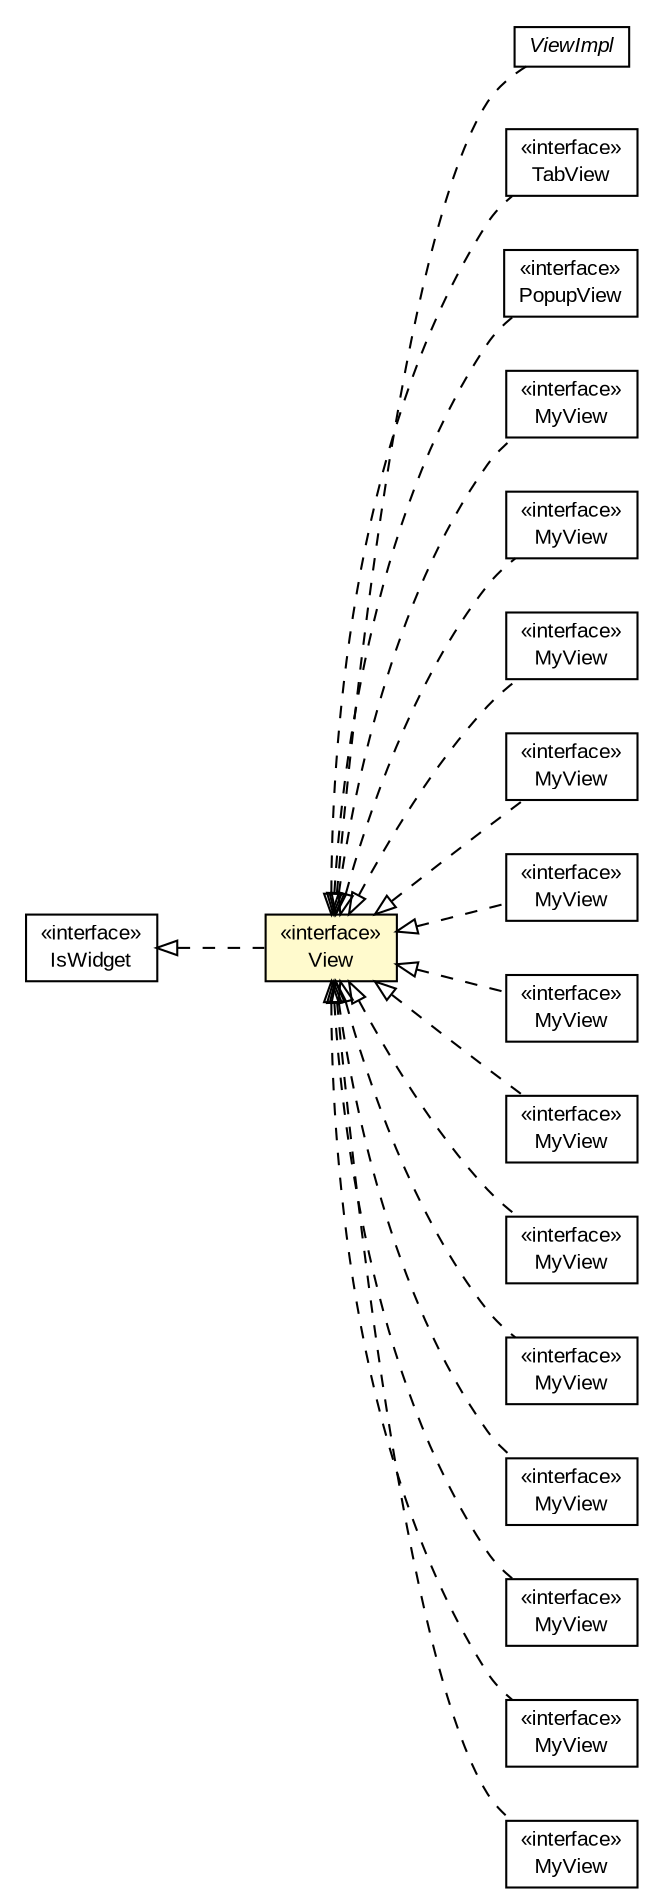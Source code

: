 #!/usr/local/bin/dot
#
# Class diagram 
# Generated by UMLGraph version R5_6-24-gf6e263 (http://www.umlgraph.org/)
#

digraph G {
	edge [fontname="arial",fontsize=10,labelfontname="arial",labelfontsize=10];
	node [fontname="arial",fontsize=10,shape=plaintext];
	nodesep=0.25;
	ranksep=0.5;
	rankdir=LR;
	// com.gwtplatform.mvp.client.ViewImpl
	c537030 [label=<<table title="com.gwtplatform.mvp.client.ViewImpl" border="0" cellborder="1" cellspacing="0" cellpadding="2" port="p" href="./ViewImpl.html">
		<tr><td><table border="0" cellspacing="0" cellpadding="1">
<tr><td align="center" balign="center"><font face="arial italic"> ViewImpl </font></td></tr>
		</table></td></tr>
		</table>>, URL="./ViewImpl.html", fontname="arial", fontcolor="black", fontsize=10.0];
	// com.gwtplatform.mvp.client.View
	c537031 [label=<<table title="com.gwtplatform.mvp.client.View" border="0" cellborder="1" cellspacing="0" cellpadding="2" port="p" bgcolor="lemonChiffon" href="./View.html">
		<tr><td><table border="0" cellspacing="0" cellpadding="1">
<tr><td align="center" balign="center"> &#171;interface&#187; </td></tr>
<tr><td align="center" balign="center"> View </td></tr>
		</table></td></tr>
		</table>>, URL="./View.html", fontname="arial", fontcolor="black", fontsize=10.0];
	// com.gwtplatform.mvp.client.TabView
	c537033 [label=<<table title="com.gwtplatform.mvp.client.TabView" border="0" cellborder="1" cellspacing="0" cellpadding="2" port="p" href="./TabView.html">
		<tr><td><table border="0" cellspacing="0" cellpadding="1">
<tr><td align="center" balign="center"> &#171;interface&#187; </td></tr>
<tr><td align="center" balign="center"> TabView </td></tr>
		</table></td></tr>
		</table>>, URL="./TabView.html", fontname="arial", fontcolor="black", fontsize=10.0];
	// com.gwtplatform.mvp.client.PopupView
	c537050 [label=<<table title="com.gwtplatform.mvp.client.PopupView" border="0" cellborder="1" cellspacing="0" cellpadding="2" port="p" href="./PopupView.html">
		<tr><td><table border="0" cellspacing="0" cellpadding="1">
<tr><td align="center" balign="center"> &#171;interface&#187; </td></tr>
<tr><td align="center" balign="center"> PopupView </td></tr>
		</table></td></tr>
		</table>>, URL="./PopupView.html", fontname="arial", fontcolor="black", fontsize=10.0];
	// com.gwtplatform.carstore.client.application.ApplicationPresenter.MyView
	c537327 [label=<<table title="com.gwtplatform.carstore.client.application.ApplicationPresenter.MyView" border="0" cellborder="1" cellspacing="0" cellpadding="2" port="p" href="../../carstore/client/application/ApplicationPresenter.MyView.html">
		<tr><td><table border="0" cellspacing="0" cellpadding="1">
<tr><td align="center" balign="center"> &#171;interface&#187; </td></tr>
<tr><td align="center" balign="center"> MyView </td></tr>
		</table></td></tr>
		</table>>, URL="../../carstore/client/application/ApplicationPresenter.MyView.html", fontname="arial", fontcolor="black", fontsize=10.0];
	// com.gwtplatform.carstore.client.application.cars.car.RootCarPresenter.MyView
	c537335 [label=<<table title="com.gwtplatform.carstore.client.application.cars.car.RootCarPresenter.MyView" border="0" cellborder="1" cellspacing="0" cellpadding="2" port="p" href="../../carstore/client/application/cars/car/RootCarPresenter.MyView.html">
		<tr><td><table border="0" cellspacing="0" cellpadding="1">
<tr><td align="center" balign="center"> &#171;interface&#187; </td></tr>
<tr><td align="center" balign="center"> MyView </td></tr>
		</table></td></tr>
		</table>>, URL="../../carstore/client/application/cars/car/RootCarPresenter.MyView.html", fontname="arial", fontcolor="black", fontsize=10.0];
	// com.gwtplatform.carstore.client.application.cars.car.CarPresenter.MyView
	c537347 [label=<<table title="com.gwtplatform.carstore.client.application.cars.car.CarPresenter.MyView" border="0" cellborder="1" cellspacing="0" cellpadding="2" port="p" href="../../carstore/client/application/cars/car/CarPresenter.MyView.html">
		<tr><td><table border="0" cellspacing="0" cellpadding="1">
<tr><td align="center" balign="center"> &#171;interface&#187; </td></tr>
<tr><td align="center" balign="center"> MyView </td></tr>
		</table></td></tr>
		</table>>, URL="../../carstore/client/application/cars/car/CarPresenter.MyView.html", fontname="arial", fontcolor="black", fontsize=10.0];
	// com.gwtplatform.carstore.client.application.cars.car.navigation.NavigationTabPresenter.MyView
	c537354 [label=<<table title="com.gwtplatform.carstore.client.application.cars.car.navigation.NavigationTabPresenter.MyView" border="0" cellborder="1" cellspacing="0" cellpadding="2" port="p" href="../../carstore/client/application/cars/car/navigation/NavigationTabPresenter.MyView.html">
		<tr><td><table border="0" cellspacing="0" cellpadding="1">
<tr><td align="center" balign="center"> &#171;interface&#187; </td></tr>
<tr><td align="center" balign="center"> MyView </td></tr>
		</table></td></tr>
		</table>>, URL="../../carstore/client/application/cars/car/navigation/NavigationTabPresenter.MyView.html", fontname="arial", fontcolor="black", fontsize=10.0];
	// com.gwtplatform.carstore.client.application.cars.CarsPresenter.MyView
	c537365 [label=<<table title="com.gwtplatform.carstore.client.application.cars.CarsPresenter.MyView" border="0" cellborder="1" cellspacing="0" cellpadding="2" port="p" href="../../carstore/client/application/cars/CarsPresenter.MyView.html">
		<tr><td><table border="0" cellspacing="0" cellpadding="1">
<tr><td align="center" balign="center"> &#171;interface&#187; </td></tr>
<tr><td align="center" balign="center"> MyView </td></tr>
		</table></td></tr>
		</table>>, URL="../../carstore/client/application/cars/CarsPresenter.MyView.html", fontname="arial", fontcolor="black", fontsize=10.0];
	// com.gwtplatform.carstore.client.application.login.LoginPresenter.MyView
	c537390 [label=<<table title="com.gwtplatform.carstore.client.application.login.LoginPresenter.MyView" border="0" cellborder="1" cellspacing="0" cellpadding="2" port="p" href="../../carstore/client/application/login/LoginPresenter.MyView.html">
		<tr><td><table border="0" cellspacing="0" cellpadding="1">
<tr><td align="center" balign="center"> &#171;interface&#187; </td></tr>
<tr><td align="center" balign="center"> MyView </td></tr>
		</table></td></tr>
		</table>>, URL="../../carstore/client/application/login/LoginPresenter.MyView.html", fontname="arial", fontcolor="black", fontsize=10.0];
	// com.gwtplatform.carstore.client.application.manufacturer.ManufacturerPresenter.MyView
	c537400 [label=<<table title="com.gwtplatform.carstore.client.application.manufacturer.ManufacturerPresenter.MyView" border="0" cellborder="1" cellspacing="0" cellpadding="2" port="p" href="../../carstore/client/application/manufacturer/ManufacturerPresenter.MyView.html">
		<tr><td><table border="0" cellspacing="0" cellpadding="1">
<tr><td align="center" balign="center"> &#171;interface&#187; </td></tr>
<tr><td align="center" balign="center"> MyView </td></tr>
		</table></td></tr>
		</table>>, URL="../../carstore/client/application/manufacturer/ManufacturerPresenter.MyView.html", fontname="arial", fontcolor="black", fontsize=10.0];
	// com.gwtplatform.carstore.client.application.manufacturer.ManufacturerDetailPresenter.MyView
	c537408 [label=<<table title="com.gwtplatform.carstore.client.application.manufacturer.ManufacturerDetailPresenter.MyView" border="0" cellborder="1" cellspacing="0" cellpadding="2" port="p" href="../../carstore/client/application/manufacturer/ManufacturerDetailPresenter.MyView.html">
		<tr><td><table border="0" cellspacing="0" cellpadding="1">
<tr><td align="center" balign="center"> &#171;interface&#187; </td></tr>
<tr><td align="center" balign="center"> MyView </td></tr>
		</table></td></tr>
		</table>>, URL="../../carstore/client/application/manufacturer/ManufacturerDetailPresenter.MyView.html", fontname="arial", fontcolor="black", fontsize=10.0];
	// com.gwtplatform.carstore.client.application.rating.RatingPresenter.MyView
	c537421 [label=<<table title="com.gwtplatform.carstore.client.application.rating.RatingPresenter.MyView" border="0" cellborder="1" cellspacing="0" cellpadding="2" port="p" href="../../carstore/client/application/rating/RatingPresenter.MyView.html">
		<tr><td><table border="0" cellspacing="0" cellpadding="1">
<tr><td align="center" balign="center"> &#171;interface&#187; </td></tr>
<tr><td align="center" balign="center"> MyView </td></tr>
		</table></td></tr>
		</table>>, URL="../../carstore/client/application/rating/RatingPresenter.MyView.html", fontname="arial", fontcolor="black", fontsize=10.0];
	// com.gwtplatform.carstore.client.application.rating.RatingDetailPresenter.MyView
	c537429 [label=<<table title="com.gwtplatform.carstore.client.application.rating.RatingDetailPresenter.MyView" border="0" cellborder="1" cellspacing="0" cellpadding="2" port="p" href="../../carstore/client/application/rating/RatingDetailPresenter.MyView.html">
		<tr><td><table border="0" cellspacing="0" cellpadding="1">
<tr><td align="center" balign="center"> &#171;interface&#187; </td></tr>
<tr><td align="center" balign="center"> MyView </td></tr>
		</table></td></tr>
		</table>>, URL="../../carstore/client/application/rating/RatingDetailPresenter.MyView.html", fontname="arial", fontcolor="black", fontsize=10.0];
	// com.gwtplatform.carstore.client.application.report.ReportPresenter.MyView
	c537442 [label=<<table title="com.gwtplatform.carstore.client.application.report.ReportPresenter.MyView" border="0" cellborder="1" cellspacing="0" cellpadding="2" port="p" href="../../carstore/client/application/report/ReportPresenter.MyView.html">
		<tr><td><table border="0" cellspacing="0" cellpadding="1">
<tr><td align="center" balign="center"> &#171;interface&#187; </td></tr>
<tr><td align="center" balign="center"> MyView </td></tr>
		</table></td></tr>
		</table>>, URL="../../carstore/client/application/report/ReportPresenter.MyView.html", fontname="arial", fontcolor="black", fontsize=10.0];
	// com.gwtplatform.carstore.client.application.widget.header.HeaderPresenter.MyView
	c537458 [label=<<table title="com.gwtplatform.carstore.client.application.widget.header.HeaderPresenter.MyView" border="0" cellborder="1" cellspacing="0" cellpadding="2" port="p" href="../../carstore/client/application/widget/header/HeaderPresenter.MyView.html">
		<tr><td><table border="0" cellspacing="0" cellpadding="1">
<tr><td align="center" balign="center"> &#171;interface&#187; </td></tr>
<tr><td align="center" balign="center"> MyView </td></tr>
		</table></td></tr>
		</table>>, URL="../../carstore/client/application/widget/header/HeaderPresenter.MyView.html", fontname="arial", fontcolor="black", fontsize=10.0];
	// com.gwtplatform.carstore.client.application.widget.message.MessagesPresenter.MyView
	c537463 [label=<<table title="com.gwtplatform.carstore.client.application.widget.message.MessagesPresenter.MyView" border="0" cellborder="1" cellspacing="0" cellpadding="2" port="p" href="../../carstore/client/application/widget/message/MessagesPresenter.MyView.html">
		<tr><td><table border="0" cellspacing="0" cellpadding="1">
<tr><td align="center" balign="center"> &#171;interface&#187; </td></tr>
<tr><td align="center" balign="center"> MyView </td></tr>
		</table></td></tr>
		</table>>, URL="../../carstore/client/application/widget/message/MessagesPresenter.MyView.html", fontname="arial", fontcolor="black", fontsize=10.0];
	//com.gwtplatform.mvp.client.ViewImpl implements com.gwtplatform.mvp.client.View
	c537031:p -> c537030:p [dir=back,arrowtail=empty,style=dashed];
	//com.gwtplatform.mvp.client.View implements com.google.gwt.user.client.ui.IsWidget
	c537571:p -> c537031:p [dir=back,arrowtail=empty,style=dashed];
	//com.gwtplatform.mvp.client.TabView implements com.gwtplatform.mvp.client.View
	c537031:p -> c537033:p [dir=back,arrowtail=empty,style=dashed];
	//com.gwtplatform.mvp.client.PopupView implements com.gwtplatform.mvp.client.View
	c537031:p -> c537050:p [dir=back,arrowtail=empty,style=dashed];
	//com.gwtplatform.carstore.client.application.ApplicationPresenter.MyView implements com.gwtplatform.mvp.client.View
	c537031:p -> c537327:p [dir=back,arrowtail=empty,style=dashed];
	//com.gwtplatform.carstore.client.application.cars.car.RootCarPresenter.MyView implements com.gwtplatform.mvp.client.View
	c537031:p -> c537335:p [dir=back,arrowtail=empty,style=dashed];
	//com.gwtplatform.carstore.client.application.cars.car.CarPresenter.MyView implements com.gwtplatform.mvp.client.View
	c537031:p -> c537347:p [dir=back,arrowtail=empty,style=dashed];
	//com.gwtplatform.carstore.client.application.cars.car.navigation.NavigationTabPresenter.MyView implements com.gwtplatform.mvp.client.View
	c537031:p -> c537354:p [dir=back,arrowtail=empty,style=dashed];
	//com.gwtplatform.carstore.client.application.cars.CarsPresenter.MyView implements com.gwtplatform.mvp.client.View
	c537031:p -> c537365:p [dir=back,arrowtail=empty,style=dashed];
	//com.gwtplatform.carstore.client.application.login.LoginPresenter.MyView implements com.gwtplatform.mvp.client.View
	c537031:p -> c537390:p [dir=back,arrowtail=empty,style=dashed];
	//com.gwtplatform.carstore.client.application.manufacturer.ManufacturerPresenter.MyView implements com.gwtplatform.mvp.client.View
	c537031:p -> c537400:p [dir=back,arrowtail=empty,style=dashed];
	//com.gwtplatform.carstore.client.application.manufacturer.ManufacturerDetailPresenter.MyView implements com.gwtplatform.mvp.client.View
	c537031:p -> c537408:p [dir=back,arrowtail=empty,style=dashed];
	//com.gwtplatform.carstore.client.application.rating.RatingPresenter.MyView implements com.gwtplatform.mvp.client.View
	c537031:p -> c537421:p [dir=back,arrowtail=empty,style=dashed];
	//com.gwtplatform.carstore.client.application.rating.RatingDetailPresenter.MyView implements com.gwtplatform.mvp.client.View
	c537031:p -> c537429:p [dir=back,arrowtail=empty,style=dashed];
	//com.gwtplatform.carstore.client.application.report.ReportPresenter.MyView implements com.gwtplatform.mvp.client.View
	c537031:p -> c537442:p [dir=back,arrowtail=empty,style=dashed];
	//com.gwtplatform.carstore.client.application.widget.header.HeaderPresenter.MyView implements com.gwtplatform.mvp.client.View
	c537031:p -> c537458:p [dir=back,arrowtail=empty,style=dashed];
	//com.gwtplatform.carstore.client.application.widget.message.MessagesPresenter.MyView implements com.gwtplatform.mvp.client.View
	c537031:p -> c537463:p [dir=back,arrowtail=empty,style=dashed];
	// com.google.gwt.user.client.ui.IsWidget
	c537571 [label=<<table title="com.google.gwt.user.client.ui.IsWidget" border="0" cellborder="1" cellspacing="0" cellpadding="2" port="p" href="http://google-web-toolkit.googlecode.com/svn/javadoc/latest/com/google/gwt/user/client/ui/IsWidget.html">
		<tr><td><table border="0" cellspacing="0" cellpadding="1">
<tr><td align="center" balign="center"> &#171;interface&#187; </td></tr>
<tr><td align="center" balign="center"> IsWidget </td></tr>
		</table></td></tr>
		</table>>, URL="http://google-web-toolkit.googlecode.com/svn/javadoc/latest/com/google/gwt/user/client/ui/IsWidget.html", fontname="arial", fontcolor="black", fontsize=10.0];
}

